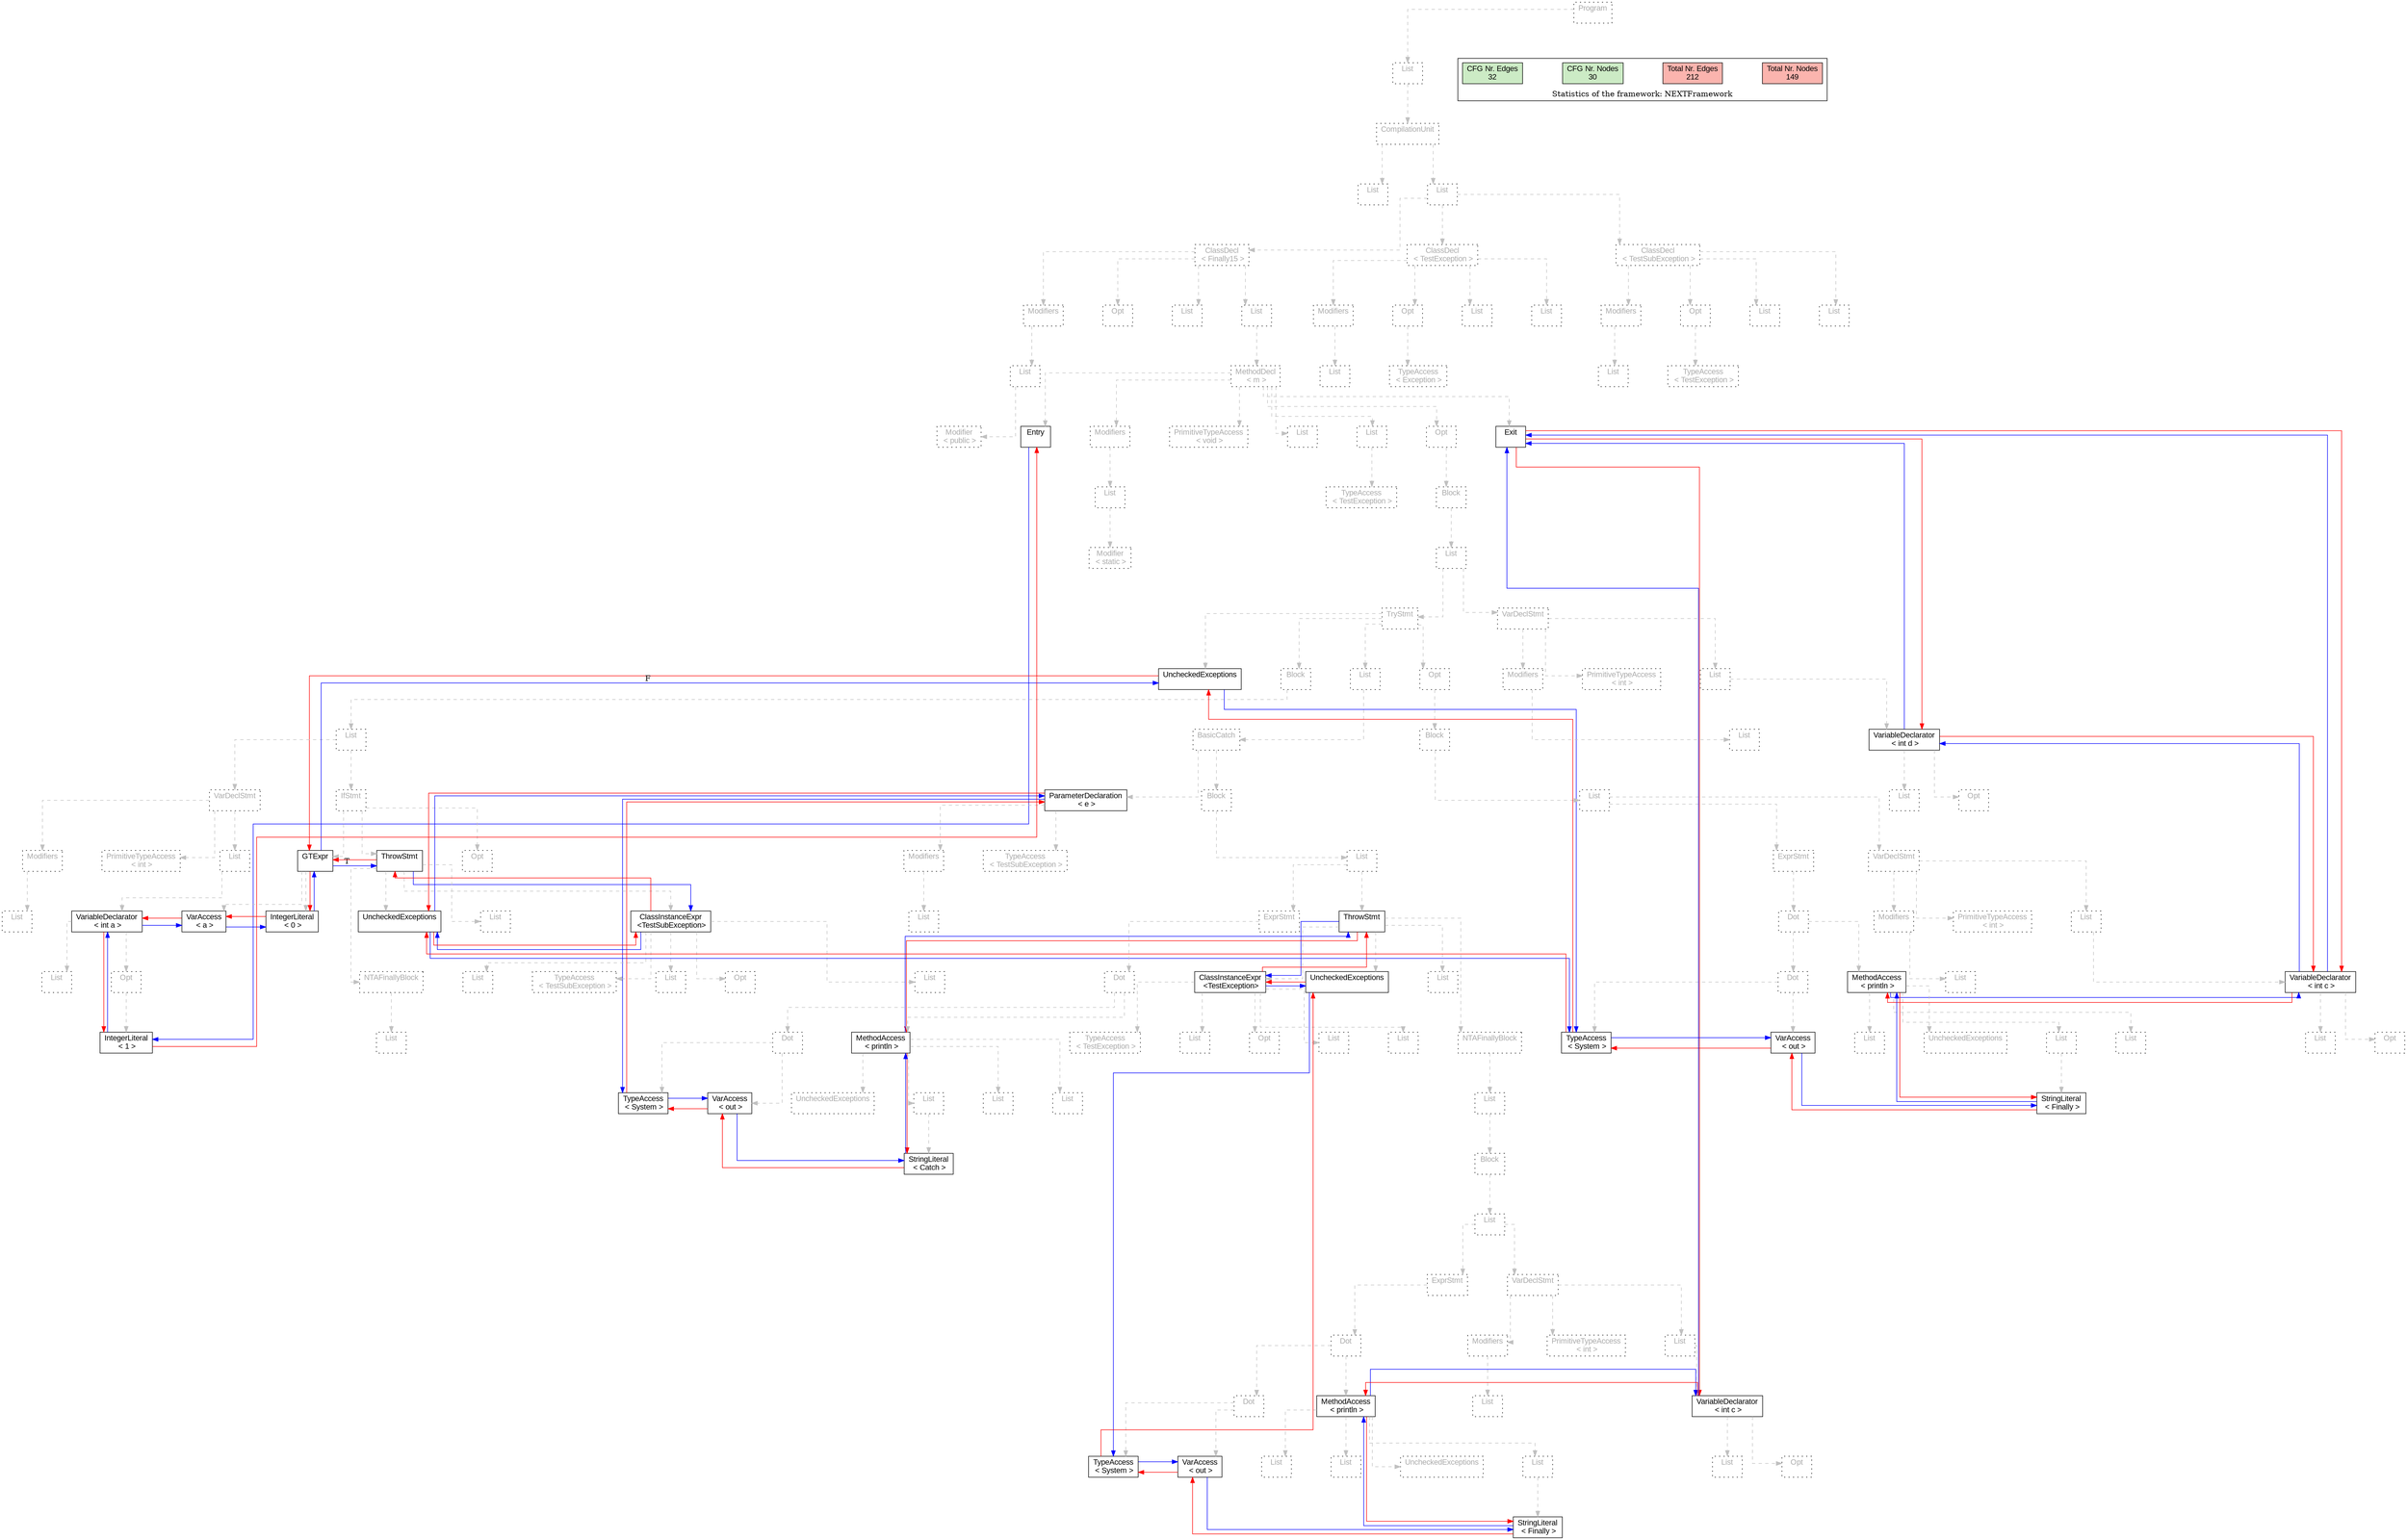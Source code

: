 digraph G {
graph [splines=ortho, nodesep="1", ranksep="1"]
node [shape=rect, fontname=Arial];
{ rank = same; "Program[0]"}
{ rank = same; "List[1]"}
{ rank = same; "CompilationUnit[2]"}
{ rank = same; "List[3]"; "List[4]"}
{ rank = same; "ClassDecl[5]"; "ClassDecl[136]"; "ClassDecl[143]"}
{ rank = same; "Modifiers[6]"; "Opt[9]"; "List[10]"; "List[11]"; "Modifiers[137]"; "Opt[139]"; "List[141]"; "List[142]"; "Modifiers[144]"; "Opt[146]"; "List[148]"; "List[149]"}
{ rank = same; "List[7]"; "MethodDecl[12]"; "List[138]"; "TypeAccess[140]"; "List[145]"; "TypeAccess[147]"}
{ rank = same; "Modifier[8]"; "Entry[13]"; "Modifiers[14]"; "PrimitiveTypeAccess[17]"; "List[18]"; "List[19]"; "Opt[21]"; "Exit[22]"}
{ rank = same; "List[15]"; "TypeAccess[20]"; "Block[22]"}
{ rank = same; "Modifier[16]"; "List[23]"}
{ rank = same; "TryStmt[24]"; "VarDeclStmt[128]"}
{ rank = same; "Block[25]"; "List[53]"; "Opt[105]"; "UncheckedExceptions[127]"; "Modifiers[129]"; "PrimitiveTypeAccess[131]"; "List[132]"}
{ rank = same; "List[26]"; "BasicCatch[54]"; "Block[106]"; "List[130]"; "VariableDeclarator[133]"}
{ rank = same; "VarDeclStmt[27]"; "IfStmt[36]"; "ParameterDeclaration[55]"; "Block[59]"; "List[107]"; "List[134]"; "Opt[135]"}
{ rank = same; "Modifiers[28]"; "PrimitiveTypeAccess[30]"; "List[31]"; "GTExpr[37]"; "ThrowStmt[40]"; "Opt[52]"; "Modifiers[56]"; "TypeAccess[58]"; "List[60]"; "ExprStmt[108]"; "VarDeclStmt[119]"}
{ rank = same; "List[29]"; "VariableDeclarator[32]"; "VarAccess[38]"; "IntegerLiteral[39]"; "ClassInstanceExpr[42]"; "UncheckedExceptions[41]"; "List[51]"; "List[57]"; "ExprStmt[61]"; "ThrowStmt[72]"; "Dot[109]"; "Modifiers[120]"; "PrimitiveTypeAccess[122]"; "List[123]"}
{ rank = same; "List[33]"; "Opt[34]"; "TypeAccess[43]"; "List[44]"; "Opt[45]"; "List[46]"; "List[47]"; "NTAFinallyBlock[49]"; "Dot[62]"; "ClassInstanceExpr[74]"; "UncheckedExceptions[73]"; "List[104]"; "Dot[110]"; "MethodAccess[113]"; "List[121]"; "VariableDeclarator[124]"}
{ rank = same; "IntegerLiteral[35]"; "List[50]"; "Dot[63]"; "MethodAccess[66]"; "TypeAccess[75]"; "List[76]"; "Opt[77]"; "List[78]"; "List[79]"; "NTAFinallyBlock[81]"; "TypeAccess[111]"; "VarAccess[112]"; "List[115]"; "List[117]"; "List[118]"; "UncheckedExceptions[114]"; "List[125]"; "Opt[126]"}
{ rank = same; "TypeAccess[64]"; "VarAccess[65]"; "List[68]"; "List[70]"; "List[71]"; "UncheckedExceptions[67]"; "List[82]"; "StringLiteral[116]"}
{ rank = same; "StringLiteral[69]"; "Block[83]"}
{ rank = same; "List[84]"}
{ rank = same; "ExprStmt[85]"; "VarDeclStmt[96]"}
{ rank = same; "Dot[86]"; "Modifiers[97]"; "PrimitiveTypeAccess[99]"; "List[100]"}
{ rank = same; "Dot[87]"; "MethodAccess[90]"; "List[98]"; "VariableDeclarator[101]"}
{ rank = same; "TypeAccess[88]"; "VarAccess[89]"; "List[92]"; "List[94]"; "List[95]"; "UncheckedExceptions[91]"; "List[102]"; "Opt[103]"}
{ rank = same; "StringLiteral[93]"}
"Program[0]" [label="Program\n ", style= dotted   fillcolor="#eeeeee" fontcolor="#aaaaaa"  ]
"List[1]" [label="List\n ", style= dotted   fillcolor="#eeeeee" fontcolor="#aaaaaa"  ]
"CompilationUnit[2]" [label="CompilationUnit\n ", style= dotted   fillcolor="#eeeeee" fontcolor="#aaaaaa"  ]
"List[3]" [label="List\n ", style= dotted   fillcolor="#eeeeee" fontcolor="#aaaaaa"  ]
"List[4]" [label="List\n ", style= dotted   fillcolor="#eeeeee" fontcolor="#aaaaaa"  ]
"ClassDecl[5]" [label="ClassDecl\n < Finally15 >", style= dotted   fillcolor="#eeeeee" fontcolor="#aaaaaa"  ]
"Modifiers[6]" [label="Modifiers\n ", style= dotted   fillcolor="#eeeeee" fontcolor="#aaaaaa"  ]
"List[7]" [label="List\n ", style= dotted   fillcolor="#eeeeee" fontcolor="#aaaaaa"  ]
"Modifier[8]" [label="Modifier\n < public >", style= dotted   fillcolor="#eeeeee" fontcolor="#aaaaaa"  ]
"Opt[9]" [label="Opt\n ", style= dotted   fillcolor="#eeeeee" fontcolor="#aaaaaa"  ]
"List[10]" [label="List\n ", style= dotted   fillcolor="#eeeeee" fontcolor="#aaaaaa"  ]
"List[11]" [label="List\n ", style= dotted   fillcolor="#eeeeee" fontcolor="#aaaaaa"  ]
"MethodDecl[12]" [label="MethodDecl\n < m >", style= dotted   fillcolor="#eeeeee" fontcolor="#aaaaaa"  ]
"Entry[13]" [label="Entry\n ", fillcolor=white   style=filled  ]
"Modifiers[14]" [label="Modifiers\n ", style= dotted   fillcolor="#eeeeee" fontcolor="#aaaaaa"  ]
"List[15]" [label="List\n ", style= dotted   fillcolor="#eeeeee" fontcolor="#aaaaaa"  ]
"Modifier[16]" [label="Modifier\n < static >", style= dotted   fillcolor="#eeeeee" fontcolor="#aaaaaa"  ]
"PrimitiveTypeAccess[17]" [label="PrimitiveTypeAccess\n < void >", style= dotted   fillcolor="#eeeeee" fontcolor="#aaaaaa"  ]
"List[18]" [label="List\n ", style= dotted   fillcolor="#eeeeee" fontcolor="#aaaaaa"  ]
"List[19]" [label="List\n ", style= dotted   fillcolor="#eeeeee" fontcolor="#aaaaaa"  ]
"TypeAccess[20]" [label="TypeAccess\n < TestException >", style= dotted   fillcolor="#eeeeee" fontcolor="#aaaaaa"  ]
"Opt[21]" [label="Opt\n ", style= dotted   fillcolor="#eeeeee" fontcolor="#aaaaaa"  ]
"Block[22]" [label="Block\n ", style= dotted   fillcolor="#eeeeee" fontcolor="#aaaaaa"  ]
"List[23]" [label="List\n ", style= dotted   fillcolor="#eeeeee" fontcolor="#aaaaaa"  ]
"TryStmt[24]" [label="TryStmt\n ", style= dotted   fillcolor="#eeeeee" fontcolor="#aaaaaa"  ]
"Block[25]" [label="Block\n ", style= dotted   fillcolor="#eeeeee" fontcolor="#aaaaaa"  ]
"List[26]" [label="List\n ", style= dotted   fillcolor="#eeeeee" fontcolor="#aaaaaa"  ]
"VarDeclStmt[27]" [label="VarDeclStmt\n ", style= dotted   fillcolor="#eeeeee" fontcolor="#aaaaaa"  ]
"Modifiers[28]" [label="Modifiers\n ", style= dotted   fillcolor="#eeeeee" fontcolor="#aaaaaa"  ]
"List[29]" [label="List\n ", style= dotted   fillcolor="#eeeeee" fontcolor="#aaaaaa"  ]
"PrimitiveTypeAccess[30]" [label="PrimitiveTypeAccess\n < int >", style= dotted   fillcolor="#eeeeee" fontcolor="#aaaaaa"  ]
"List[31]" [label="List\n ", style= dotted   fillcolor="#eeeeee" fontcolor="#aaaaaa"  ]
"VariableDeclarator[32]" [label="VariableDeclarator\n < int a >", fillcolor=white   style=filled  ]
"List[33]" [label="List\n ", style= dotted   fillcolor="#eeeeee" fontcolor="#aaaaaa"  ]
"Opt[34]" [label="Opt\n ", style= dotted   fillcolor="#eeeeee" fontcolor="#aaaaaa"  ]
"IntegerLiteral[35]" [label="IntegerLiteral\n < 1 >", fillcolor=white   style=filled  ]
"IfStmt[36]" [label="IfStmt\n ", style= dotted   fillcolor="#eeeeee" fontcolor="#aaaaaa"  ]
"GTExpr[37]" [label="GTExpr\n ", fillcolor=white   style=filled  ]
"VarAccess[38]" [label="VarAccess\n < a >", fillcolor=white   style=filled  ]
"IntegerLiteral[39]" [label="IntegerLiteral\n < 0 >", fillcolor=white   style=filled  ]
"ThrowStmt[40]" [label="ThrowStmt\n ", fillcolor=white   style=filled  ]
"ClassInstanceExpr[42]" [label="ClassInstanceExpr\n <TestSubException>", fillcolor=white   style=filled  ]
"TypeAccess[43]" [label="TypeAccess\n < TestSubException >", style= dotted   fillcolor="#eeeeee" fontcolor="#aaaaaa"  ]
"List[44]" [label="List\n ", style= dotted   fillcolor="#eeeeee" fontcolor="#aaaaaa"  ]
"Opt[45]" [label="Opt\n ", style= dotted   fillcolor="#eeeeee" fontcolor="#aaaaaa"  ]
"List[46]" [label="List\n ", style= dotted   fillcolor="#eeeeee" fontcolor="#aaaaaa"  ]
"List[47]" [label="List\n ", style= dotted   fillcolor="#eeeeee" fontcolor="#aaaaaa"  ]
"NTAFinallyBlock[49]" [label="NTAFinallyBlock\n ", style= dotted   fillcolor="#eeeeee" fontcolor="#aaaaaa"  ]
"List[50]" [label="List\n ", style= dotted   fillcolor="#eeeeee" fontcolor="#aaaaaa"  ]
"UncheckedExceptions[41]" [label="UncheckedExceptions\n ", fillcolor=white   style=filled  ]
"List[51]" [label="List\n ", style= dotted   fillcolor="#eeeeee" fontcolor="#aaaaaa"  ]
"Opt[52]" [label="Opt\n ", style= dotted   fillcolor="#eeeeee" fontcolor="#aaaaaa"  ]
"List[53]" [label="List\n ", style= dotted   fillcolor="#eeeeee" fontcolor="#aaaaaa"  ]
"BasicCatch[54]" [label="BasicCatch\n ", style= dotted   fillcolor="#eeeeee" fontcolor="#aaaaaa"  ]
"ParameterDeclaration[55]" [label="ParameterDeclaration\n < e >", fillcolor=white   style=filled  ]
"Modifiers[56]" [label="Modifiers\n ", style= dotted   fillcolor="#eeeeee" fontcolor="#aaaaaa"  ]
"List[57]" [label="List\n ", style= dotted   fillcolor="#eeeeee" fontcolor="#aaaaaa"  ]
"TypeAccess[58]" [label="TypeAccess\n < TestSubException >", style= dotted   fillcolor="#eeeeee" fontcolor="#aaaaaa"  ]
"Block[59]" [label="Block\n ", style= dotted   fillcolor="#eeeeee" fontcolor="#aaaaaa"  ]
"List[60]" [label="List\n ", style= dotted   fillcolor="#eeeeee" fontcolor="#aaaaaa"  ]
"ExprStmt[61]" [label="ExprStmt\n ", style= dotted   fillcolor="#eeeeee" fontcolor="#aaaaaa"  ]
"Dot[62]" [label="Dot\n ", style= dotted   fillcolor="#eeeeee" fontcolor="#aaaaaa"  ]
"Dot[63]" [label="Dot\n ", style= dotted   fillcolor="#eeeeee" fontcolor="#aaaaaa"  ]
"TypeAccess[64]" [label="TypeAccess\n < System >", fillcolor=white   style=filled  ]
"VarAccess[65]" [label="VarAccess\n < out >", fillcolor=white   style=filled  ]
"MethodAccess[66]" [label="MethodAccess\n < println >", fillcolor=white   style=filled  ]
"List[68]" [label="List\n ", style= dotted   fillcolor="#eeeeee" fontcolor="#aaaaaa"  ]
"StringLiteral[69]" [label="StringLiteral\n < Catch >", fillcolor=white   style=filled  ]
"List[70]" [label="List\n ", style= dotted   fillcolor="#eeeeee" fontcolor="#aaaaaa"  ]
"List[71]" [label="List\n ", style= dotted   fillcolor="#eeeeee" fontcolor="#aaaaaa"  ]
"UncheckedExceptions[67]" [label="UncheckedExceptions\n ", style= dotted   fillcolor="#eeeeee" fontcolor="#aaaaaa"  ]
"ThrowStmt[72]" [label="ThrowStmt\n ", fillcolor=white   style=filled  ]
"ClassInstanceExpr[74]" [label="ClassInstanceExpr\n <TestException>", fillcolor=white   style=filled  ]
"TypeAccess[75]" [label="TypeAccess\n < TestException >", style= dotted   fillcolor="#eeeeee" fontcolor="#aaaaaa"  ]
"List[76]" [label="List\n ", style= dotted   fillcolor="#eeeeee" fontcolor="#aaaaaa"  ]
"Opt[77]" [label="Opt\n ", style= dotted   fillcolor="#eeeeee" fontcolor="#aaaaaa"  ]
"List[78]" [label="List\n ", style= dotted   fillcolor="#eeeeee" fontcolor="#aaaaaa"  ]
"List[79]" [label="List\n ", style= dotted   fillcolor="#eeeeee" fontcolor="#aaaaaa"  ]
"NTAFinallyBlock[81]" [label="NTAFinallyBlock\n ", style= dotted   fillcolor="#eeeeee" fontcolor="#aaaaaa"  ]
"List[82]" [label="List\n ", style= dotted   fillcolor="#eeeeee" fontcolor="#aaaaaa"  ]
"Block[83]" [label="Block\n ", style= dotted   fillcolor="#eeeeee" fontcolor="#aaaaaa"  ]
"List[84]" [label="List\n ", style= dotted   fillcolor="#eeeeee" fontcolor="#aaaaaa"  ]
"ExprStmt[85]" [label="ExprStmt\n ", style= dotted   fillcolor="#eeeeee" fontcolor="#aaaaaa"  ]
"Dot[86]" [label="Dot\n ", style= dotted   fillcolor="#eeeeee" fontcolor="#aaaaaa"  ]
"Dot[87]" [label="Dot\n ", style= dotted   fillcolor="#eeeeee" fontcolor="#aaaaaa"  ]
"TypeAccess[88]" [label="TypeAccess\n < System >", fillcolor=white   style=filled  ]
"VarAccess[89]" [label="VarAccess\n < out >", fillcolor=white   style=filled  ]
"MethodAccess[90]" [label="MethodAccess\n < println >", fillcolor=white   style=filled  ]
"List[92]" [label="List\n ", style= dotted   fillcolor="#eeeeee" fontcolor="#aaaaaa"  ]
"StringLiteral[93]" [label="StringLiteral\n < Finally >", fillcolor=white   style=filled  ]
"List[94]" [label="List\n ", style= dotted   fillcolor="#eeeeee" fontcolor="#aaaaaa"  ]
"List[95]" [label="List\n ", style= dotted   fillcolor="#eeeeee" fontcolor="#aaaaaa"  ]
"UncheckedExceptions[91]" [label="UncheckedExceptions\n ", style= dotted   fillcolor="#eeeeee" fontcolor="#aaaaaa"  ]
"VarDeclStmt[96]" [label="VarDeclStmt\n ", style= dotted   fillcolor="#eeeeee" fontcolor="#aaaaaa"  ]
"Modifiers[97]" [label="Modifiers\n ", style= dotted   fillcolor="#eeeeee" fontcolor="#aaaaaa"  ]
"List[98]" [label="List\n ", style= dotted   fillcolor="#eeeeee" fontcolor="#aaaaaa"  ]
"PrimitiveTypeAccess[99]" [label="PrimitiveTypeAccess\n < int >", style= dotted   fillcolor="#eeeeee" fontcolor="#aaaaaa"  ]
"List[100]" [label="List\n ", style= dotted   fillcolor="#eeeeee" fontcolor="#aaaaaa"  ]
"VariableDeclarator[101]" [label="VariableDeclarator\n < int c >", fillcolor=white   style=filled  ]
"List[102]" [label="List\n ", style= dotted   fillcolor="#eeeeee" fontcolor="#aaaaaa"  ]
"Opt[103]" [label="Opt\n ", style= dotted   fillcolor="#eeeeee" fontcolor="#aaaaaa"  ]
"UncheckedExceptions[73]" [label="UncheckedExceptions\n ", fillcolor=white   style=filled  ]
"List[104]" [label="List\n ", style= dotted   fillcolor="#eeeeee" fontcolor="#aaaaaa"  ]
"Opt[105]" [label="Opt\n ", style= dotted   fillcolor="#eeeeee" fontcolor="#aaaaaa"  ]
"Block[106]" [label="Block\n ", style= dotted   fillcolor="#eeeeee" fontcolor="#aaaaaa"  ]
"List[107]" [label="List\n ", style= dotted   fillcolor="#eeeeee" fontcolor="#aaaaaa"  ]
"ExprStmt[108]" [label="ExprStmt\n ", style= dotted   fillcolor="#eeeeee" fontcolor="#aaaaaa"  ]
"Dot[109]" [label="Dot\n ", style= dotted   fillcolor="#eeeeee" fontcolor="#aaaaaa"  ]
"Dot[110]" [label="Dot\n ", style= dotted   fillcolor="#eeeeee" fontcolor="#aaaaaa"  ]
"TypeAccess[111]" [label="TypeAccess\n < System >", fillcolor=white   style=filled  ]
"VarAccess[112]" [label="VarAccess\n < out >", fillcolor=white   style=filled  ]
"MethodAccess[113]" [label="MethodAccess\n < println >", fillcolor=white   style=filled  ]
"List[115]" [label="List\n ", style= dotted   fillcolor="#eeeeee" fontcolor="#aaaaaa"  ]
"StringLiteral[116]" [label="StringLiteral\n < Finally >", fillcolor=white   style=filled  ]
"List[117]" [label="List\n ", style= dotted   fillcolor="#eeeeee" fontcolor="#aaaaaa"  ]
"List[118]" [label="List\n ", style= dotted   fillcolor="#eeeeee" fontcolor="#aaaaaa"  ]
"UncheckedExceptions[114]" [label="UncheckedExceptions\n ", style= dotted   fillcolor="#eeeeee" fontcolor="#aaaaaa"  ]
"VarDeclStmt[119]" [label="VarDeclStmt\n ", style= dotted   fillcolor="#eeeeee" fontcolor="#aaaaaa"  ]
"Modifiers[120]" [label="Modifiers\n ", style= dotted   fillcolor="#eeeeee" fontcolor="#aaaaaa"  ]
"List[121]" [label="List\n ", style= dotted   fillcolor="#eeeeee" fontcolor="#aaaaaa"  ]
"PrimitiveTypeAccess[122]" [label="PrimitiveTypeAccess\n < int >", style= dotted   fillcolor="#eeeeee" fontcolor="#aaaaaa"  ]
"List[123]" [label="List\n ", style= dotted   fillcolor="#eeeeee" fontcolor="#aaaaaa"  ]
"VariableDeclarator[124]" [label="VariableDeclarator\n < int c >", fillcolor=white   style=filled  ]
"List[125]" [label="List\n ", style= dotted   fillcolor="#eeeeee" fontcolor="#aaaaaa"  ]
"Opt[126]" [label="Opt\n ", style= dotted   fillcolor="#eeeeee" fontcolor="#aaaaaa"  ]
"UncheckedExceptions[127]" [label="UncheckedExceptions\n ", fillcolor=white   style=filled  ]
"VarDeclStmt[128]" [label="VarDeclStmt\n ", style= dotted   fillcolor="#eeeeee" fontcolor="#aaaaaa"  ]
"Modifiers[129]" [label="Modifiers\n ", style= dotted   fillcolor="#eeeeee" fontcolor="#aaaaaa"  ]
"List[130]" [label="List\n ", style= dotted   fillcolor="#eeeeee" fontcolor="#aaaaaa"  ]
"PrimitiveTypeAccess[131]" [label="PrimitiveTypeAccess\n < int >", style= dotted   fillcolor="#eeeeee" fontcolor="#aaaaaa"  ]
"List[132]" [label="List\n ", style= dotted   fillcolor="#eeeeee" fontcolor="#aaaaaa"  ]
"VariableDeclarator[133]" [label="VariableDeclarator\n < int d >", fillcolor=white   style=filled  ]
"List[134]" [label="List\n ", style= dotted   fillcolor="#eeeeee" fontcolor="#aaaaaa"  ]
"Opt[135]" [label="Opt\n ", style= dotted   fillcolor="#eeeeee" fontcolor="#aaaaaa"  ]
"Exit[22]" [label="Exit\n ", fillcolor=white   style=filled  ]
"ClassDecl[136]" [label="ClassDecl\n < TestException >", style= dotted   fillcolor="#eeeeee" fontcolor="#aaaaaa"  ]
"Modifiers[137]" [label="Modifiers\n ", style= dotted   fillcolor="#eeeeee" fontcolor="#aaaaaa"  ]
"List[138]" [label="List\n ", style= dotted   fillcolor="#eeeeee" fontcolor="#aaaaaa"  ]
"Opt[139]" [label="Opt\n ", style= dotted   fillcolor="#eeeeee" fontcolor="#aaaaaa"  ]
"TypeAccess[140]" [label="TypeAccess\n < Exception >", style= dotted   fillcolor="#eeeeee" fontcolor="#aaaaaa"  ]
"List[141]" [label="List\n ", style= dotted   fillcolor="#eeeeee" fontcolor="#aaaaaa"  ]
"List[142]" [label="List\n ", style= dotted   fillcolor="#eeeeee" fontcolor="#aaaaaa"  ]
"ClassDecl[143]" [label="ClassDecl\n < TestSubException >", style= dotted   fillcolor="#eeeeee" fontcolor="#aaaaaa"  ]
"Modifiers[144]" [label="Modifiers\n ", style= dotted   fillcolor="#eeeeee" fontcolor="#aaaaaa"  ]
"List[145]" [label="List\n ", style= dotted   fillcolor="#eeeeee" fontcolor="#aaaaaa"  ]
"Opt[146]" [label="Opt\n ", style= dotted   fillcolor="#eeeeee" fontcolor="#aaaaaa"  ]
"TypeAccess[147]" [label="TypeAccess\n < TestException >", style= dotted   fillcolor="#eeeeee" fontcolor="#aaaaaa"  ]
"List[148]" [label="List\n ", style= dotted   fillcolor="#eeeeee" fontcolor="#aaaaaa"  ]
"List[149]" [label="List\n ", style= dotted   fillcolor="#eeeeee" fontcolor="#aaaaaa"  ]
"CompilationUnit[2]" -> "List[3]" [style=dashed, color=gray]
"List[7]" -> "Modifier[8]" [style=dashed, color=gray]
"Modifiers[6]" -> "List[7]" [style=dashed, color=gray]
"ClassDecl[5]" -> "Modifiers[6]" [style=dashed, color=gray]
"ClassDecl[5]" -> "Opt[9]" [style=dashed, color=gray]
"ClassDecl[5]" -> "List[10]" [style=dashed, color=gray]
"MethodDecl[12]" -> "Entry[13]" [style=dashed, color=gray]
"List[15]" -> "Modifier[16]" [style=dashed, color=gray]
"Modifiers[14]" -> "List[15]" [style=dashed, color=gray]
"MethodDecl[12]" -> "Modifiers[14]" [style=dashed, color=gray]
"MethodDecl[12]" -> "PrimitiveTypeAccess[17]" [style=dashed, color=gray]
"MethodDecl[12]" -> "List[18]" [style=dashed, color=gray]
"List[19]" -> "TypeAccess[20]" [style=dashed, color=gray]
"MethodDecl[12]" -> "List[19]" [style=dashed, color=gray]
"Modifiers[28]" -> "List[29]" [style=dashed, color=gray]
"VarDeclStmt[27]" -> "Modifiers[28]" [style=dashed, color=gray]
"VarDeclStmt[27]" -> "PrimitiveTypeAccess[30]" [style=dashed, color=gray]
"VariableDeclarator[32]" -> "List[33]" [style=dashed, color=gray]
"Opt[34]" -> "IntegerLiteral[35]" [style=dashed, color=gray]
"VariableDeclarator[32]" -> "Opt[34]" [style=dashed, color=gray]
"List[31]" -> "VariableDeclarator[32]" [style=dashed, color=gray]
"VarDeclStmt[27]" -> "List[31]" [style=dashed, color=gray]
"List[26]" -> "VarDeclStmt[27]" [style=dashed, color=gray]
"GTExpr[37]" -> "VarAccess[38]" [style=dashed, color=gray]
"GTExpr[37]" -> "IntegerLiteral[39]" [style=dashed, color=gray]
"IfStmt[36]" -> "GTExpr[37]" [style=dashed, color=gray]
"ClassInstanceExpr[42]" -> "TypeAccess[43]" [style=dashed, color=gray]
"ClassInstanceExpr[42]" -> "List[44]" [style=dashed, color=gray]
"ClassInstanceExpr[42]" -> "Opt[45]" [style=dashed, color=gray]
"ClassInstanceExpr[42]" -> "List[46]" [style=dashed, color=gray]
"ClassInstanceExpr[42]" -> "List[47]" [style=dashed, color=gray]
"ThrowStmt[40]" -> "ClassInstanceExpr[42]" [style=dashed, color=gray]
"NTAFinallyBlock[49]" -> "List[50]" [style=dashed, color=gray]
"ThrowStmt[40]" -> "NTAFinallyBlock[49]" [style=dashed, color=gray]
"ThrowStmt[40]" -> "UncheckedExceptions[41]" [style=dashed, color=gray]
"ThrowStmt[40]" -> "List[51]" [style=dashed, color=gray]
"IfStmt[36]" -> "ThrowStmt[40]" [style=dashed, color=gray]
"IfStmt[36]" -> "Opt[52]" [style=dashed, color=gray]
"List[26]" -> "IfStmt[36]" [style=dashed, color=gray]
"Block[25]" -> "List[26]" [style=dashed, color=gray]
"TryStmt[24]" -> "Block[25]" [style=dashed, color=gray]
"Modifiers[56]" -> "List[57]" [style=dashed, color=gray]
"ParameterDeclaration[55]" -> "Modifiers[56]" [style=dashed, color=gray]
"ParameterDeclaration[55]" -> "TypeAccess[58]" [style=dashed, color=gray]
"BasicCatch[54]" -> "ParameterDeclaration[55]" [style=dashed, color=gray]
"Dot[63]" -> "TypeAccess[64]" [style=dashed, color=gray]
"Dot[63]" -> "VarAccess[65]" [style=dashed, color=gray]
"Dot[62]" -> "Dot[63]" [style=dashed, color=gray]
"List[68]" -> "StringLiteral[69]" [style=dashed, color=gray]
"MethodAccess[66]" -> "List[68]" [style=dashed, color=gray]
"MethodAccess[66]" -> "List[70]" [style=dashed, color=gray]
"MethodAccess[66]" -> "List[71]" [style=dashed, color=gray]
"MethodAccess[66]" -> "UncheckedExceptions[67]" [style=dashed, color=gray]
"Dot[62]" -> "MethodAccess[66]" [style=dashed, color=gray]
"ExprStmt[61]" -> "Dot[62]" [style=dashed, color=gray]
"List[60]" -> "ExprStmt[61]" [style=dashed, color=gray]
"ClassInstanceExpr[74]" -> "TypeAccess[75]" [style=dashed, color=gray]
"ClassInstanceExpr[74]" -> "List[76]" [style=dashed, color=gray]
"ClassInstanceExpr[74]" -> "Opt[77]" [style=dashed, color=gray]
"ClassInstanceExpr[74]" -> "List[78]" [style=dashed, color=gray]
"ClassInstanceExpr[74]" -> "List[79]" [style=dashed, color=gray]
"ThrowStmt[72]" -> "ClassInstanceExpr[74]" [style=dashed, color=gray]
"Dot[87]" -> "TypeAccess[88]" [style=dashed, color=gray]
"Dot[87]" -> "VarAccess[89]" [style=dashed, color=gray]
"Dot[86]" -> "Dot[87]" [style=dashed, color=gray]
"List[92]" -> "StringLiteral[93]" [style=dashed, color=gray]
"MethodAccess[90]" -> "List[92]" [style=dashed, color=gray]
"MethodAccess[90]" -> "List[94]" [style=dashed, color=gray]
"MethodAccess[90]" -> "List[95]" [style=dashed, color=gray]
"MethodAccess[90]" -> "UncheckedExceptions[91]" [style=dashed, color=gray]
"Dot[86]" -> "MethodAccess[90]" [style=dashed, color=gray]
"ExprStmt[85]" -> "Dot[86]" [style=dashed, color=gray]
"List[84]" -> "ExprStmt[85]" [style=dashed, color=gray]
"Modifiers[97]" -> "List[98]" [style=dashed, color=gray]
"VarDeclStmt[96]" -> "Modifiers[97]" [style=dashed, color=gray]
"VarDeclStmt[96]" -> "PrimitiveTypeAccess[99]" [style=dashed, color=gray]
"VariableDeclarator[101]" -> "List[102]" [style=dashed, color=gray]
"VariableDeclarator[101]" -> "Opt[103]" [style=dashed, color=gray]
"List[100]" -> "VariableDeclarator[101]" [style=dashed, color=gray]
"VarDeclStmt[96]" -> "List[100]" [style=dashed, color=gray]
"List[84]" -> "VarDeclStmt[96]" [style=dashed, color=gray]
"Block[83]" -> "List[84]" [style=dashed, color=gray]
"List[82]" -> "Block[83]" [style=dashed, color=gray]
"NTAFinallyBlock[81]" -> "List[82]" [style=dashed, color=gray]
"ThrowStmt[72]" -> "NTAFinallyBlock[81]" [style=dashed, color=gray]
"ThrowStmt[72]" -> "UncheckedExceptions[73]" [style=dashed, color=gray]
"ThrowStmt[72]" -> "List[104]" [style=dashed, color=gray]
"List[60]" -> "ThrowStmt[72]" [style=dashed, color=gray]
"Block[59]" -> "List[60]" [style=dashed, color=gray]
"BasicCatch[54]" -> "Block[59]" [style=dashed, color=gray]
"List[53]" -> "BasicCatch[54]" [style=dashed, color=gray]
"TryStmt[24]" -> "List[53]" [style=dashed, color=gray]
"Dot[110]" -> "TypeAccess[111]" [style=dashed, color=gray]
"Dot[110]" -> "VarAccess[112]" [style=dashed, color=gray]
"Dot[109]" -> "Dot[110]" [style=dashed, color=gray]
"List[115]" -> "StringLiteral[116]" [style=dashed, color=gray]
"MethodAccess[113]" -> "List[115]" [style=dashed, color=gray]
"MethodAccess[113]" -> "List[117]" [style=dashed, color=gray]
"MethodAccess[113]" -> "List[118]" [style=dashed, color=gray]
"MethodAccess[113]" -> "UncheckedExceptions[114]" [style=dashed, color=gray]
"Dot[109]" -> "MethodAccess[113]" [style=dashed, color=gray]
"ExprStmt[108]" -> "Dot[109]" [style=dashed, color=gray]
"List[107]" -> "ExprStmt[108]" [style=dashed, color=gray]
"Modifiers[120]" -> "List[121]" [style=dashed, color=gray]
"VarDeclStmt[119]" -> "Modifiers[120]" [style=dashed, color=gray]
"VarDeclStmt[119]" -> "PrimitiveTypeAccess[122]" [style=dashed, color=gray]
"VariableDeclarator[124]" -> "List[125]" [style=dashed, color=gray]
"VariableDeclarator[124]" -> "Opt[126]" [style=dashed, color=gray]
"List[123]" -> "VariableDeclarator[124]" [style=dashed, color=gray]
"VarDeclStmt[119]" -> "List[123]" [style=dashed, color=gray]
"List[107]" -> "VarDeclStmt[119]" [style=dashed, color=gray]
"Block[106]" -> "List[107]" [style=dashed, color=gray]
"Opt[105]" -> "Block[106]" [style=dashed, color=gray]
"TryStmt[24]" -> "Opt[105]" [style=dashed, color=gray]
"TryStmt[24]" -> "UncheckedExceptions[127]" [style=dashed, color=gray]
"List[23]" -> "TryStmt[24]" [style=dashed, color=gray]
"Modifiers[129]" -> "List[130]" [style=dashed, color=gray]
"VarDeclStmt[128]" -> "Modifiers[129]" [style=dashed, color=gray]
"VarDeclStmt[128]" -> "PrimitiveTypeAccess[131]" [style=dashed, color=gray]
"VariableDeclarator[133]" -> "List[134]" [style=dashed, color=gray]
"VariableDeclarator[133]" -> "Opt[135]" [style=dashed, color=gray]
"List[132]" -> "VariableDeclarator[133]" [style=dashed, color=gray]
"VarDeclStmt[128]" -> "List[132]" [style=dashed, color=gray]
"List[23]" -> "VarDeclStmt[128]" [style=dashed, color=gray]
"Block[22]" -> "List[23]" [style=dashed, color=gray]
"Opt[21]" -> "Block[22]" [style=dashed, color=gray]
"MethodDecl[12]" -> "Opt[21]" [style=dashed, color=gray]
"MethodDecl[12]" -> "Exit[22]" [style=dashed, color=gray]
"List[11]" -> "MethodDecl[12]" [style=dashed, color=gray]
"ClassDecl[5]" -> "List[11]" [style=dashed, color=gray]
"List[4]" -> "ClassDecl[5]" [style=dashed, color=gray]
"Modifiers[137]" -> "List[138]" [style=dashed, color=gray]
"ClassDecl[136]" -> "Modifiers[137]" [style=dashed, color=gray]
"Opt[139]" -> "TypeAccess[140]" [style=dashed, color=gray]
"ClassDecl[136]" -> "Opt[139]" [style=dashed, color=gray]
"ClassDecl[136]" -> "List[141]" [style=dashed, color=gray]
"ClassDecl[136]" -> "List[142]" [style=dashed, color=gray]
"List[4]" -> "ClassDecl[136]" [style=dashed, color=gray]
"Modifiers[144]" -> "List[145]" [style=dashed, color=gray]
"ClassDecl[143]" -> "Modifiers[144]" [style=dashed, color=gray]
"Opt[146]" -> "TypeAccess[147]" [style=dashed, color=gray]
"ClassDecl[143]" -> "Opt[146]" [style=dashed, color=gray]
"ClassDecl[143]" -> "List[148]" [style=dashed, color=gray]
"ClassDecl[143]" -> "List[149]" [style=dashed, color=gray]
"List[4]" -> "ClassDecl[143]" [style=dashed, color=gray]
"CompilationUnit[2]" -> "List[4]" [style=dashed, color=gray]
"List[1]" -> "CompilationUnit[2]" [style=dashed, color=gray]
"Program[0]" -> "List[1]" [style=dashed, color=gray]
"Exit[22]" -> "VariableDeclarator[101]" [color=red, constraint=false]
"Exit[22]" -> "VariableDeclarator[124]" [color=red, constraint=false]
"Exit[22]" -> "VariableDeclarator[133]" [color=red, constraint=false]
"VariableDeclarator[101]" -> "Exit[22]" [color=blue, constraint=false, xlabel=" "] 
"VariableDeclarator[101]" -> "MethodAccess[90]" [color=red, constraint=false]
"MethodAccess[90]" -> "VariableDeclarator[101]" [color=blue, constraint=false, xlabel=" "] 
"MethodAccess[90]" -> "StringLiteral[93]" [color=red, constraint=false]
"StringLiteral[93]" -> "MethodAccess[90]" [color=blue, constraint=false, xlabel=" "] 
"StringLiteral[93]" -> "VarAccess[89]" [color=red, constraint=false]
"VarAccess[89]" -> "StringLiteral[93]" [color=blue, constraint=false, xlabel=" "] 
"VarAccess[89]" -> "TypeAccess[88]" [color=red, constraint=false]
"TypeAccess[88]" -> "VarAccess[89]" [color=blue, constraint=false, xlabel=" "] 
"TypeAccess[88]" -> "UncheckedExceptions[73]" [color=red, constraint=false]
"UncheckedExceptions[73]" -> "TypeAccess[88]" [color=blue, constraint=false, xlabel=" "] 
"UncheckedExceptions[73]" -> "ClassInstanceExpr[74]" [color=red, constraint=false]
"ClassInstanceExpr[74]" -> "UncheckedExceptions[73]" [color=blue, constraint=false, xlabel=" "] 
"ClassInstanceExpr[74]" -> "ThrowStmt[72]" [color=red, constraint=false]
"ThrowStmt[72]" -> "ClassInstanceExpr[74]" [color=blue, constraint=false, xlabel=" "] 
"ThrowStmt[72]" -> "MethodAccess[66]" [color=red, constraint=false]
"MethodAccess[66]" -> "ThrowStmt[72]" [color=blue, constraint=false, xlabel=" "] 
"MethodAccess[66]" -> "StringLiteral[69]" [color=red, constraint=false]
"StringLiteral[69]" -> "MethodAccess[66]" [color=blue, constraint=false, xlabel=" "] 
"StringLiteral[69]" -> "VarAccess[65]" [color=red, constraint=false]
"VarAccess[65]" -> "StringLiteral[69]" [color=blue, constraint=false, xlabel=" "] 
"VarAccess[65]" -> "TypeAccess[64]" [color=red, constraint=false]
"TypeAccess[64]" -> "VarAccess[65]" [color=blue, constraint=false, xlabel=" "] 
"TypeAccess[64]" -> "ParameterDeclaration[55]" [color=red, constraint=false]
"ParameterDeclaration[55]" -> "TypeAccess[64]" [color=blue, constraint=false, xlabel=" "] 
"ParameterDeclaration[55]" -> "UncheckedExceptions[41]" [color=red, constraint=false]
"VariableDeclarator[133]" -> "Exit[22]" [color=blue, constraint=false, xlabel=" "] 
"VariableDeclarator[133]" -> "VariableDeclarator[124]" [color=red, constraint=false]
"VariableDeclarator[124]" -> "VariableDeclarator[133]" [color=blue, constraint=false, xlabel=" "] 
"VariableDeclarator[124]" -> "Exit[22]" [color=blue, constraint=false, xlabel=" "] 
"VariableDeclarator[124]" -> "MethodAccess[113]" [color=red, constraint=false]
"MethodAccess[113]" -> "VariableDeclarator[124]" [color=blue, constraint=false, xlabel=" "] 
"MethodAccess[113]" -> "StringLiteral[116]" [color=red, constraint=false]
"StringLiteral[116]" -> "MethodAccess[113]" [color=blue, constraint=false, xlabel=" "] 
"StringLiteral[116]" -> "VarAccess[112]" [color=red, constraint=false]
"VarAccess[112]" -> "StringLiteral[116]" [color=blue, constraint=false, xlabel=" "] 
"VarAccess[112]" -> "TypeAccess[111]" [color=red, constraint=false]
"TypeAccess[111]" -> "VarAccess[112]" [color=blue, constraint=false, xlabel=" "] 
"TypeAccess[111]" -> "UncheckedExceptions[127]" [color=red, constraint=false]
"TypeAccess[111]" -> "UncheckedExceptions[41]" [color=red, constraint=false]
"UncheckedExceptions[41]" -> "ParameterDeclaration[55]" [color=blue, constraint=false, xlabel=" "] 
"UncheckedExceptions[41]" -> "TypeAccess[111]" [color=blue, constraint=false, xlabel=" "] 
"UncheckedExceptions[41]" -> "ClassInstanceExpr[42]" [color=red, constraint=false]
"ClassInstanceExpr[42]" -> "UncheckedExceptions[41]" [color=blue, constraint=false, xlabel=" "] 
"ClassInstanceExpr[42]" -> "ThrowStmt[40]" [color=red, constraint=false]
"ThrowStmt[40]" -> "ClassInstanceExpr[42]" [color=blue, constraint=false, xlabel=" "] 
"ThrowStmt[40]" -> "GTExpr[37]" [color=red, constraint=false]
"UncheckedExceptions[127]" -> "TypeAccess[111]" [color=blue, constraint=false, xlabel=" "] 
"UncheckedExceptions[127]" -> "GTExpr[37]" [color=red, constraint=false]
"GTExpr[37]" -> "ThrowStmt[40]" [color=blue, constraint=false, xlabel="T "] 
"GTExpr[37]" -> "UncheckedExceptions[127]" [color=blue, constraint=false, xlabel="F "] 
"GTExpr[37]" -> "IntegerLiteral[39]" [color=red, constraint=false]
"IntegerLiteral[39]" -> "GTExpr[37]" [color=blue, constraint=false, xlabel=" "] 
"IntegerLiteral[39]" -> "VarAccess[38]" [color=red, constraint=false]
"VarAccess[38]" -> "IntegerLiteral[39]" [color=blue, constraint=false, xlabel=" "] 
"VarAccess[38]" -> "VariableDeclarator[32]" [color=red, constraint=false]
"VariableDeclarator[32]" -> "VarAccess[38]" [color=blue, constraint=false, xlabel=" "] 
"VariableDeclarator[32]" -> "IntegerLiteral[35]" [color=red, constraint=false]
"IntegerLiteral[35]" -> "VariableDeclarator[32]" [color=blue, constraint=false, xlabel=" "] 
"IntegerLiteral[35]" -> "Entry[13]" [color=red, constraint=false]
"Entry[13]" -> "IntegerLiteral[35]" [color=blue, constraint=false, xlabel=" "] 
"List[3]" -> "List[4]" [style=invis]
"ClassDecl[5]" -> "ClassDecl[136]" -> "ClassDecl[143]" [style=invis]
"Modifiers[6]" -> "Opt[9]" -> "List[10]" -> "List[11]" [style=invis]
"Entry[13]" -> "Modifiers[14]" -> "PrimitiveTypeAccess[17]" -> "List[18]" -> "List[19]" -> "Opt[21]" -> "Exit[22]" [style=invis]
"TryStmt[24]" -> "VarDeclStmt[128]" [style=invis]
"Block[25]" -> "List[53]" -> "Opt[105]" [style=invis]
"VarDeclStmt[27]" -> "IfStmt[36]" [style=invis]
"Modifiers[28]" -> "PrimitiveTypeAccess[30]" -> "List[31]" [style=invis]
"List[33]" -> "Opt[34]" [style=invis]
"GTExpr[37]" -> "ThrowStmt[40]" -> "Opt[52]" [style=invis]
"VarAccess[38]" -> "IntegerLiteral[39]" [style=invis]
"TypeAccess[43]" -> "List[44]" -> "Opt[45]" [style=invis]
"ParameterDeclaration[55]" -> "Block[59]" [style=invis]
"Modifiers[56]" -> "TypeAccess[58]" [style=invis]
"ExprStmt[61]" -> "ThrowStmt[72]" [style=invis]
"Dot[63]" -> "MethodAccess[66]" [style=invis]
"TypeAccess[64]" -> "VarAccess[65]" [style=invis]
"TypeAccess[75]" -> "List[76]" -> "Opt[77]" [style=invis]
"ExprStmt[85]" -> "VarDeclStmt[96]" [style=invis]
"Dot[87]" -> "MethodAccess[90]" [style=invis]
"TypeAccess[88]" -> "VarAccess[89]" [style=invis]
"Modifiers[97]" -> "PrimitiveTypeAccess[99]" -> "List[100]" [style=invis]
"List[102]" -> "Opt[103]" [style=invis]
"ExprStmt[108]" -> "VarDeclStmt[119]" [style=invis]
"Dot[110]" -> "MethodAccess[113]" [style=invis]
"TypeAccess[111]" -> "VarAccess[112]" [style=invis]
"Modifiers[120]" -> "PrimitiveTypeAccess[122]" -> "List[123]" [style=invis]
"List[125]" -> "Opt[126]" [style=invis]
"Modifiers[129]" -> "PrimitiveTypeAccess[131]" -> "List[132]" [style=invis]
"List[134]" -> "Opt[135]" [style=invis]
"Modifiers[137]" -> "Opt[139]" -> "List[141]" -> "List[142]" [style=invis]
"Modifiers[144]" -> "Opt[146]" -> "List[148]" -> "List[149]" [style=invis]

subgraph cluster_legend {
{node [style=filled, fillcolor=1, colorscheme="pastel13"]
Nodes [label="Total Nr. Nodes
149", fillcolor=1]
Edges [label="Total Nr. Edges
212", fillcolor=1]
NodesCFG [label="CFG Nr. Nodes
30", fillcolor=3]
EdgesCFG [label="CFG Nr. Edges
32", fillcolor=3]
Nodes-> "Program[0]" -> NodesCFG  [style="invis"]
Edges -> "Program[0]" ->EdgesCFG [style="invis"]}
label = "Statistics of the framework: NEXTFramework"
style="solid"
ranksep=0.05
nodesep=0.01
labelloc = b
len=2
}}
